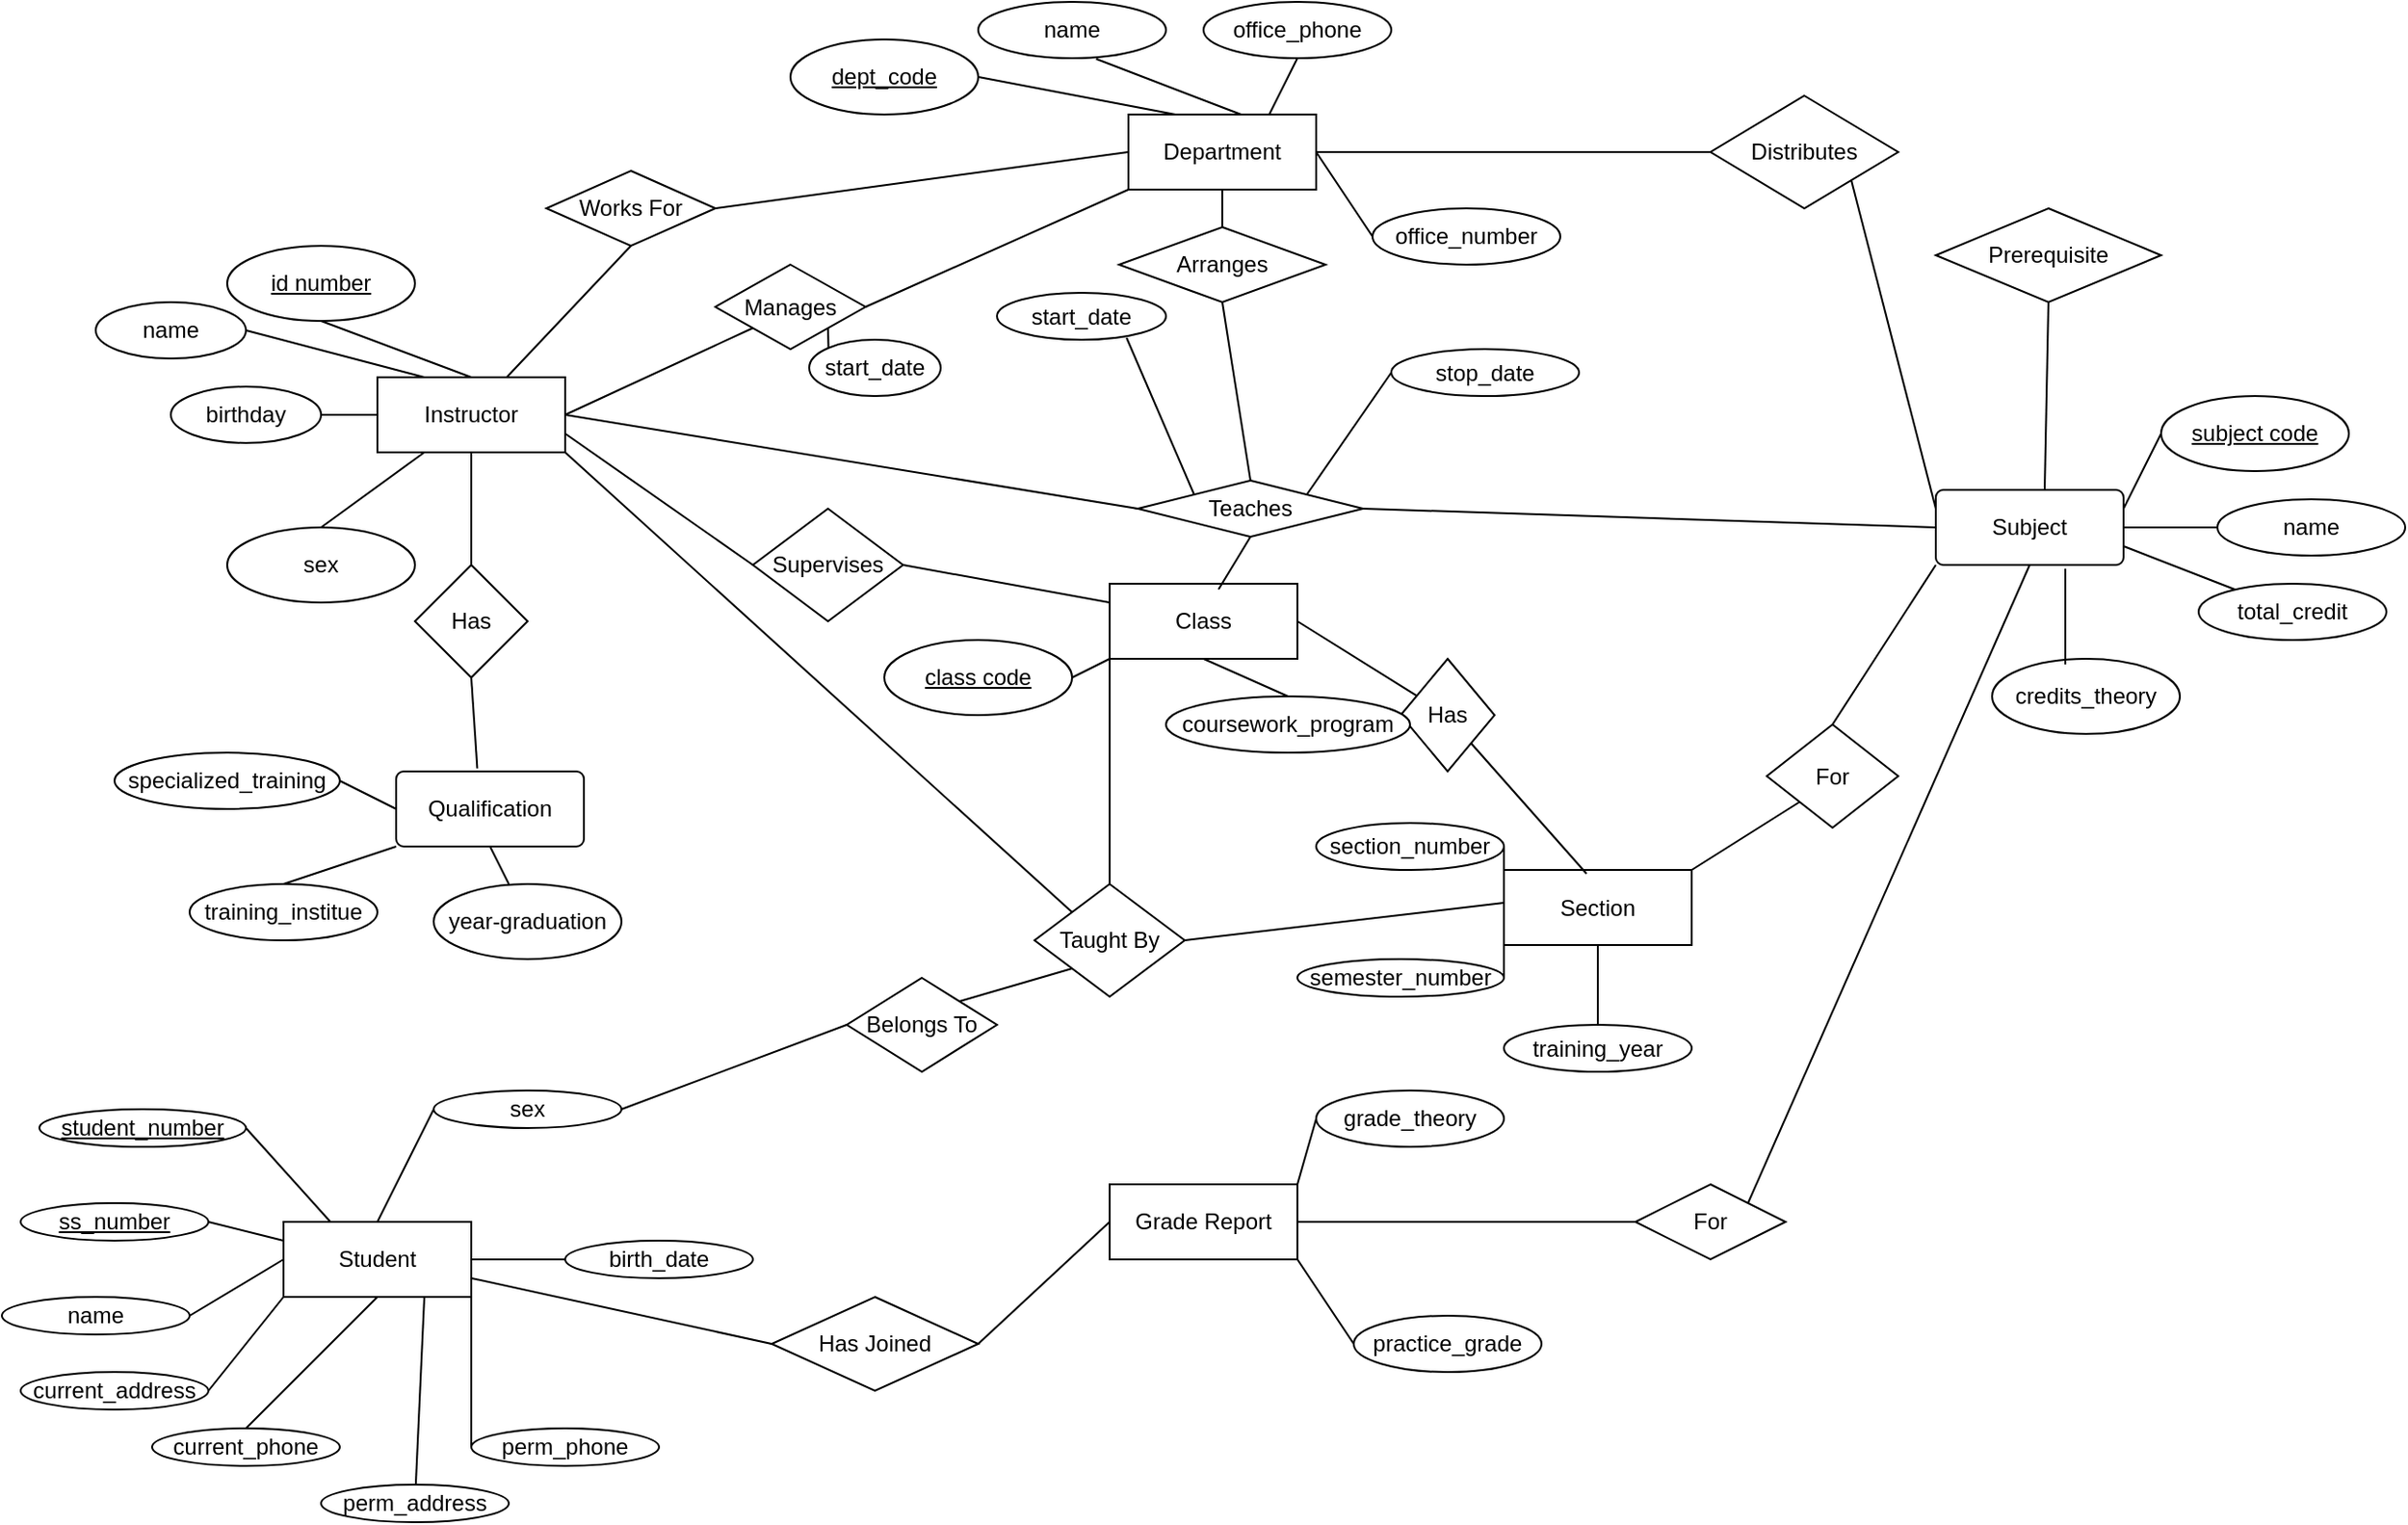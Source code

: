 <mxfile version="27.1.1">
  <diagram id="R2lEEEUBdFMjLlhIrx00" name="Page-1">
    <mxGraphModel dx="2276" dy="789" grid="1" gridSize="10" guides="1" tooltips="1" connect="1" arrows="1" fold="1" page="1" pageScale="1" pageWidth="850" pageHeight="1100" math="0" shadow="0" extFonts="Permanent Marker^https://fonts.googleapis.com/css?family=Permanent+Marker">
      <root>
        <mxCell id="0" />
        <mxCell id="1" parent="0" />
        <mxCell id="DxgcCWAZKwAYyYCNNTz4-1" value="Department" style="whiteSpace=wrap;html=1;align=center;" parent="1" vertex="1">
          <mxGeometry x="530" y="70" width="100" height="40" as="geometry" />
        </mxCell>
        <mxCell id="DxgcCWAZKwAYyYCNNTz4-2" value="name" style="ellipse;whiteSpace=wrap;html=1;align=center;" parent="1" vertex="1">
          <mxGeometry x="450" y="10" width="100" height="30" as="geometry" />
        </mxCell>
        <mxCell id="DxgcCWAZKwAYyYCNNTz4-3" value="office_number" style="ellipse;whiteSpace=wrap;html=1;align=center;" parent="1" vertex="1">
          <mxGeometry x="660" y="120" width="100" height="30" as="geometry" />
        </mxCell>
        <mxCell id="DxgcCWAZKwAYyYCNNTz4-4" value="office_phone" style="ellipse;whiteSpace=wrap;html=1;align=center;" parent="1" vertex="1">
          <mxGeometry x="570" y="10" width="100" height="30" as="geometry" />
        </mxCell>
        <mxCell id="DxgcCWAZKwAYyYCNNTz4-5" value="dept_code" style="ellipse;whiteSpace=wrap;html=1;align=center;fontStyle=4;" parent="1" vertex="1">
          <mxGeometry x="350" y="30" width="100" height="40" as="geometry" />
        </mxCell>
        <mxCell id="DxgcCWAZKwAYyYCNNTz4-6" value="" style="endArrow=none;html=1;rounded=0;fontSize=12;startSize=8;endSize=8;curved=1;exitX=1;exitY=0.5;exitDx=0;exitDy=0;entryX=0.25;entryY=0;entryDx=0;entryDy=0;" parent="1" source="DxgcCWAZKwAYyYCNNTz4-5" target="DxgcCWAZKwAYyYCNNTz4-1" edge="1">
          <mxGeometry relative="1" as="geometry">
            <mxPoint x="450" y="230" as="sourcePoint" />
            <mxPoint x="610" y="230" as="targetPoint" />
          </mxGeometry>
        </mxCell>
        <mxCell id="DxgcCWAZKwAYyYCNNTz4-7" value="" style="endArrow=none;html=1;rounded=0;fontSize=12;startSize=8;endSize=8;curved=1;exitX=0.628;exitY=1.013;exitDx=0;exitDy=0;exitPerimeter=0;" parent="1" source="DxgcCWAZKwAYyYCNNTz4-2" edge="1">
          <mxGeometry relative="1" as="geometry">
            <mxPoint x="450" y="230" as="sourcePoint" />
            <mxPoint x="590" y="70" as="targetPoint" />
          </mxGeometry>
        </mxCell>
        <mxCell id="DxgcCWAZKwAYyYCNNTz4-8" value="" style="endArrow=none;html=1;rounded=0;fontSize=12;startSize=8;endSize=8;curved=1;entryX=0.5;entryY=1;entryDx=0;entryDy=0;exitX=0.75;exitY=0;exitDx=0;exitDy=0;" parent="1" source="DxgcCWAZKwAYyYCNNTz4-1" target="DxgcCWAZKwAYyYCNNTz4-4" edge="1">
          <mxGeometry relative="1" as="geometry">
            <mxPoint x="450" y="230" as="sourcePoint" />
            <mxPoint x="610" y="230" as="targetPoint" />
          </mxGeometry>
        </mxCell>
        <mxCell id="DxgcCWAZKwAYyYCNNTz4-9" value="" style="endArrow=none;html=1;rounded=0;fontSize=12;startSize=8;endSize=8;curved=1;exitX=1;exitY=0.5;exitDx=0;exitDy=0;entryX=0;entryY=0.5;entryDx=0;entryDy=0;" parent="1" source="DxgcCWAZKwAYyYCNNTz4-1" target="DxgcCWAZKwAYyYCNNTz4-3" edge="1">
          <mxGeometry relative="1" as="geometry">
            <mxPoint x="450" y="230" as="sourcePoint" />
            <mxPoint x="610" y="230" as="targetPoint" />
          </mxGeometry>
        </mxCell>
        <mxCell id="DxgcCWAZKwAYyYCNNTz4-10" value="Manages" style="shape=rhombus;perimeter=rhombusPerimeter;whiteSpace=wrap;html=1;align=center;" parent="1" vertex="1">
          <mxGeometry x="310" y="150" width="80" height="45" as="geometry" />
        </mxCell>
        <mxCell id="DxgcCWAZKwAYyYCNNTz4-11" value="" style="endArrow=none;html=1;rounded=0;fontSize=12;startSize=8;endSize=8;curved=1;entryX=0;entryY=1;entryDx=0;entryDy=0;exitX=1;exitY=0.5;exitDx=0;exitDy=0;" parent="1" source="DxgcCWAZKwAYyYCNNTz4-10" target="DxgcCWAZKwAYyYCNNTz4-1" edge="1">
          <mxGeometry relative="1" as="geometry">
            <mxPoint x="450" y="230" as="sourcePoint" />
            <mxPoint x="610" y="230" as="targetPoint" />
          </mxGeometry>
        </mxCell>
        <mxCell id="DxgcCWAZKwAYyYCNNTz4-12" value="start_date" style="ellipse;whiteSpace=wrap;html=1;align=center;" parent="1" vertex="1">
          <mxGeometry x="360" y="190" width="70" height="30" as="geometry" />
        </mxCell>
        <mxCell id="DxgcCWAZKwAYyYCNNTz4-14" value="Instructor" style="whiteSpace=wrap;html=1;align=center;" parent="1" vertex="1">
          <mxGeometry x="130" y="210" width="100" height="40" as="geometry" />
        </mxCell>
        <mxCell id="DxgcCWAZKwAYyYCNNTz4-15" value="" style="endArrow=none;html=1;rounded=0;fontSize=12;startSize=8;endSize=8;curved=1;entryX=0;entryY=1;entryDx=0;entryDy=0;exitX=1;exitY=0.5;exitDx=0;exitDy=0;" parent="1" source="DxgcCWAZKwAYyYCNNTz4-14" target="DxgcCWAZKwAYyYCNNTz4-10" edge="1">
          <mxGeometry relative="1" as="geometry">
            <mxPoint x="410" y="240" as="sourcePoint" />
            <mxPoint x="570" y="240" as="targetPoint" />
          </mxGeometry>
        </mxCell>
        <mxCell id="DxgcCWAZKwAYyYCNNTz4-16" value="id number" style="ellipse;whiteSpace=wrap;html=1;align=center;fontStyle=4;" parent="1" vertex="1">
          <mxGeometry x="50" y="140" width="100" height="40" as="geometry" />
        </mxCell>
        <mxCell id="DxgcCWAZKwAYyYCNNTz4-20" value="name" style="ellipse;whiteSpace=wrap;html=1;align=center;" parent="1" vertex="1">
          <mxGeometry x="-20" y="170" width="80" height="30" as="geometry" />
        </mxCell>
        <mxCell id="DxgcCWAZKwAYyYCNNTz4-21" value="birthday" style="ellipse;whiteSpace=wrap;html=1;align=center;" parent="1" vertex="1">
          <mxGeometry x="20" y="215" width="80" height="30" as="geometry" />
        </mxCell>
        <mxCell id="DxgcCWAZKwAYyYCNNTz4-22" value="sex" style="ellipse;whiteSpace=wrap;html=1;align=center;" parent="1" vertex="1">
          <mxGeometry x="50" y="290" width="100" height="40" as="geometry" />
        </mxCell>
        <mxCell id="DxgcCWAZKwAYyYCNNTz4-23" value="Has" style="shape=rhombus;perimeter=rhombusPerimeter;whiteSpace=wrap;html=1;align=center;" parent="1" vertex="1">
          <mxGeometry x="150" y="310" width="60" height="60" as="geometry" />
        </mxCell>
        <mxCell id="DxgcCWAZKwAYyYCNNTz4-24" value="" style="endArrow=none;html=1;rounded=0;fontSize=12;startSize=8;endSize=8;curved=1;entryX=0.5;entryY=1;entryDx=0;entryDy=0;exitX=0.5;exitY=0;exitDx=0;exitDy=0;" parent="1" source="DxgcCWAZKwAYyYCNNTz4-23" target="DxgcCWAZKwAYyYCNNTz4-14" edge="1">
          <mxGeometry width="50" height="50" relative="1" as="geometry">
            <mxPoint x="200" y="270" as="sourcePoint" />
            <mxPoint x="250" y="220" as="targetPoint" />
          </mxGeometry>
        </mxCell>
        <mxCell id="DxgcCWAZKwAYyYCNNTz4-25" value="" style="endArrow=none;html=1;rounded=0;fontSize=12;startSize=8;endSize=8;curved=1;entryX=0.5;entryY=1;entryDx=0;entryDy=0;exitX=0.432;exitY=-0.04;exitDx=0;exitDy=0;exitPerimeter=0;" parent="1" source="DxgcCWAZKwAYyYCNNTz4-26" target="DxgcCWAZKwAYyYCNNTz4-23" edge="1">
          <mxGeometry width="50" height="50" relative="1" as="geometry">
            <mxPoint x="180" y="410" as="sourcePoint" />
            <mxPoint x="250" y="220" as="targetPoint" />
          </mxGeometry>
        </mxCell>
        <mxCell id="DxgcCWAZKwAYyYCNNTz4-26" value="Qualification" style="rounded=1;arcSize=10;whiteSpace=wrap;html=1;align=center;" parent="1" vertex="1">
          <mxGeometry x="140" y="420" width="100" height="40" as="geometry" />
        </mxCell>
        <mxCell id="DxgcCWAZKwAYyYCNNTz4-27" value="specialized_training" style="ellipse;whiteSpace=wrap;html=1;align=center;" parent="1" vertex="1">
          <mxGeometry x="-10" y="410" width="120" height="30" as="geometry" />
        </mxCell>
        <mxCell id="DxgcCWAZKwAYyYCNNTz4-31" value="training_institue" style="ellipse;whiteSpace=wrap;html=1;align=center;" parent="1" vertex="1">
          <mxGeometry x="30" y="480" width="100" height="30" as="geometry" />
        </mxCell>
        <mxCell id="DxgcCWAZKwAYyYCNNTz4-33" value="year-graduation" style="ellipse;whiteSpace=wrap;html=1;align=center;" parent="1" vertex="1">
          <mxGeometry x="160" y="480" width="100" height="40" as="geometry" />
        </mxCell>
        <mxCell id="DxgcCWAZKwAYyYCNNTz4-34" value="" style="endArrow=none;html=1;rounded=0;fontSize=12;startSize=8;endSize=8;curved=1;exitX=0.5;exitY=1;exitDx=0;exitDy=0;entryX=0.4;entryY=0;entryDx=0;entryDy=0;entryPerimeter=0;" parent="1" source="DxgcCWAZKwAYyYCNNTz4-26" target="DxgcCWAZKwAYyYCNNTz4-33" edge="1">
          <mxGeometry relative="1" as="geometry">
            <mxPoint x="140" y="240" as="sourcePoint" />
            <mxPoint x="300" y="240" as="targetPoint" />
          </mxGeometry>
        </mxCell>
        <mxCell id="DxgcCWAZKwAYyYCNNTz4-35" value="" style="endArrow=none;html=1;rounded=0;fontSize=12;startSize=8;endSize=8;curved=1;entryX=0;entryY=0.5;entryDx=0;entryDy=0;exitX=1;exitY=0.5;exitDx=0;exitDy=0;" parent="1" source="DxgcCWAZKwAYyYCNNTz4-27" target="DxgcCWAZKwAYyYCNNTz4-26" edge="1">
          <mxGeometry relative="1" as="geometry">
            <mxPoint x="140" y="240" as="sourcePoint" />
            <mxPoint x="300" y="240" as="targetPoint" />
          </mxGeometry>
        </mxCell>
        <mxCell id="DxgcCWAZKwAYyYCNNTz4-36" value="" style="endArrow=none;html=1;rounded=0;fontSize=12;startSize=8;endSize=8;curved=1;entryX=0;entryY=1;entryDx=0;entryDy=0;exitX=0.5;exitY=0;exitDx=0;exitDy=0;" parent="1" source="DxgcCWAZKwAYyYCNNTz4-31" target="DxgcCWAZKwAYyYCNNTz4-26" edge="1">
          <mxGeometry width="50" height="50" relative="1" as="geometry">
            <mxPoint x="200" y="270" as="sourcePoint" />
            <mxPoint x="250" y="220" as="targetPoint" />
          </mxGeometry>
        </mxCell>
        <mxCell id="DxgcCWAZKwAYyYCNNTz4-37" value="" style="endArrow=none;html=1;rounded=0;fontSize=12;startSize=8;endSize=8;curved=1;entryX=0.5;entryY=1;entryDx=0;entryDy=0;exitX=0.5;exitY=0;exitDx=0;exitDy=0;" parent="1" source="DxgcCWAZKwAYyYCNNTz4-14" target="DxgcCWAZKwAYyYCNNTz4-16" edge="1">
          <mxGeometry width="50" height="50" relative="1" as="geometry">
            <mxPoint x="520" y="270" as="sourcePoint" />
            <mxPoint x="570" y="220" as="targetPoint" />
          </mxGeometry>
        </mxCell>
        <mxCell id="DxgcCWAZKwAYyYCNNTz4-38" value="" style="endArrow=none;html=1;rounded=0;fontSize=12;startSize=8;endSize=8;curved=1;entryX=0.25;entryY=0;entryDx=0;entryDy=0;exitX=1;exitY=0.5;exitDx=0;exitDy=0;" parent="1" source="DxgcCWAZKwAYyYCNNTz4-20" target="DxgcCWAZKwAYyYCNNTz4-14" edge="1">
          <mxGeometry width="50" height="50" relative="1" as="geometry">
            <mxPoint x="520" y="270" as="sourcePoint" />
            <mxPoint x="570" y="220" as="targetPoint" />
          </mxGeometry>
        </mxCell>
        <mxCell id="DxgcCWAZKwAYyYCNNTz4-39" value="" style="endArrow=none;html=1;rounded=0;fontSize=12;startSize=8;endSize=8;curved=1;exitX=1;exitY=0.5;exitDx=0;exitDy=0;entryX=0;entryY=0.5;entryDx=0;entryDy=0;" parent="1" source="DxgcCWAZKwAYyYCNNTz4-21" target="DxgcCWAZKwAYyYCNNTz4-14" edge="1">
          <mxGeometry width="50" height="50" relative="1" as="geometry">
            <mxPoint x="520" y="270" as="sourcePoint" />
            <mxPoint x="570" y="220" as="targetPoint" />
          </mxGeometry>
        </mxCell>
        <mxCell id="DxgcCWAZKwAYyYCNNTz4-40" value="" style="endArrow=none;html=1;rounded=0;fontSize=12;startSize=8;endSize=8;curved=1;entryX=0.25;entryY=1;entryDx=0;entryDy=0;exitX=0.5;exitY=0;exitDx=0;exitDy=0;" parent="1" source="DxgcCWAZKwAYyYCNNTz4-22" target="DxgcCWAZKwAYyYCNNTz4-14" edge="1">
          <mxGeometry width="50" height="50" relative="1" as="geometry">
            <mxPoint x="520" y="270" as="sourcePoint" />
            <mxPoint x="570" y="220" as="targetPoint" />
          </mxGeometry>
        </mxCell>
        <mxCell id="lBCHOd3Clvg6VPsQd0JG-1" value="Student" style="whiteSpace=wrap;html=1;align=center;" vertex="1" parent="1">
          <mxGeometry x="80" y="660" width="100" height="40" as="geometry" />
        </mxCell>
        <mxCell id="lBCHOd3Clvg6VPsQd0JG-2" value="sex" style="ellipse;whiteSpace=wrap;html=1;align=center;" vertex="1" parent="1">
          <mxGeometry x="160" y="590" width="100" height="20" as="geometry" />
        </mxCell>
        <mxCell id="lBCHOd3Clvg6VPsQd0JG-3" value="birth_date" style="ellipse;whiteSpace=wrap;html=1;align=center;" vertex="1" parent="1">
          <mxGeometry x="230" y="670" width="100" height="20" as="geometry" />
        </mxCell>
        <mxCell id="lBCHOd3Clvg6VPsQd0JG-4" value="perm_phone" style="ellipse;whiteSpace=wrap;html=1;align=center;" vertex="1" parent="1">
          <mxGeometry x="180" y="770" width="100" height="20" as="geometry" />
        </mxCell>
        <mxCell id="lBCHOd3Clvg6VPsQd0JG-5" value="perm_address" style="ellipse;whiteSpace=wrap;html=1;align=center;" vertex="1" parent="1">
          <mxGeometry x="100" y="800" width="100" height="20" as="geometry" />
        </mxCell>
        <mxCell id="lBCHOd3Clvg6VPsQd0JG-6" value="" style="endArrow=none;html=1;rounded=0;exitX=0.5;exitY=0;exitDx=0;exitDy=0;entryX=0;entryY=0.5;entryDx=0;entryDy=0;" edge="1" parent="1" source="lBCHOd3Clvg6VPsQd0JG-1" target="lBCHOd3Clvg6VPsQd0JG-2">
          <mxGeometry relative="1" as="geometry">
            <mxPoint x="350" y="610" as="sourcePoint" />
            <mxPoint x="510" y="610" as="targetPoint" />
          </mxGeometry>
        </mxCell>
        <mxCell id="lBCHOd3Clvg6VPsQd0JG-7" value="" style="endArrow=none;html=1;rounded=0;entryX=0;entryY=0.5;entryDx=0;entryDy=0;exitX=1;exitY=0.5;exitDx=0;exitDy=0;" edge="1" parent="1" source="lBCHOd3Clvg6VPsQd0JG-1" target="lBCHOd3Clvg6VPsQd0JG-3">
          <mxGeometry width="50" height="50" relative="1" as="geometry">
            <mxPoint x="190" y="680" as="sourcePoint" />
            <mxPoint x="450" y="580" as="targetPoint" />
          </mxGeometry>
        </mxCell>
        <mxCell id="lBCHOd3Clvg6VPsQd0JG-8" value="" style="endArrow=none;html=1;rounded=0;exitX=1;exitY=1;exitDx=0;exitDy=0;entryX=0;entryY=0.5;entryDx=0;entryDy=0;" edge="1" parent="1" source="lBCHOd3Clvg6VPsQd0JG-1" target="lBCHOd3Clvg6VPsQd0JG-4">
          <mxGeometry relative="1" as="geometry">
            <mxPoint x="350" y="610" as="sourcePoint" />
            <mxPoint x="510" y="610" as="targetPoint" />
          </mxGeometry>
        </mxCell>
        <mxCell id="lBCHOd3Clvg6VPsQd0JG-9" value="" style="endArrow=none;html=1;rounded=0;exitX=0.75;exitY=1;exitDx=0;exitDy=0;" edge="1" parent="1" source="lBCHOd3Clvg6VPsQd0JG-1" target="lBCHOd3Clvg6VPsQd0JG-5">
          <mxGeometry relative="1" as="geometry">
            <mxPoint x="350" y="610" as="sourcePoint" />
            <mxPoint x="510" y="610" as="targetPoint" />
          </mxGeometry>
        </mxCell>
        <mxCell id="lBCHOd3Clvg6VPsQd0JG-10" value="current_phone" style="ellipse;whiteSpace=wrap;html=1;align=center;" vertex="1" parent="1">
          <mxGeometry x="10" y="770" width="100" height="20" as="geometry" />
        </mxCell>
        <mxCell id="lBCHOd3Clvg6VPsQd0JG-11" value="" style="endArrow=none;html=1;rounded=0;entryX=0.5;entryY=1;entryDx=0;entryDy=0;exitX=0.5;exitY=0;exitDx=0;exitDy=0;" edge="1" parent="1" source="lBCHOd3Clvg6VPsQd0JG-10" target="lBCHOd3Clvg6VPsQd0JG-1">
          <mxGeometry width="50" height="50" relative="1" as="geometry">
            <mxPoint x="400" y="630" as="sourcePoint" />
            <mxPoint x="450" y="580" as="targetPoint" />
          </mxGeometry>
        </mxCell>
        <mxCell id="lBCHOd3Clvg6VPsQd0JG-12" value="current_address" style="ellipse;whiteSpace=wrap;html=1;align=center;" vertex="1" parent="1">
          <mxGeometry x="-60" y="740" width="100" height="20" as="geometry" />
        </mxCell>
        <mxCell id="lBCHOd3Clvg6VPsQd0JG-13" value="" style="endArrow=none;html=1;rounded=0;entryX=0;entryY=1;entryDx=0;entryDy=0;exitX=1;exitY=0.5;exitDx=0;exitDy=0;" edge="1" parent="1" source="lBCHOd3Clvg6VPsQd0JG-12" target="lBCHOd3Clvg6VPsQd0JG-1">
          <mxGeometry width="50" height="50" relative="1" as="geometry">
            <mxPoint x="400" y="830" as="sourcePoint" />
            <mxPoint x="450" y="780" as="targetPoint" />
          </mxGeometry>
        </mxCell>
        <mxCell id="lBCHOd3Clvg6VPsQd0JG-14" value="name" style="ellipse;whiteSpace=wrap;html=1;align=center;" vertex="1" parent="1">
          <mxGeometry x="-70" y="700" width="100" height="20" as="geometry" />
        </mxCell>
        <mxCell id="lBCHOd3Clvg6VPsQd0JG-15" value="" style="endArrow=none;html=1;rounded=0;entryX=0;entryY=0.5;entryDx=0;entryDy=0;exitX=1;exitY=0.5;exitDx=0;exitDy=0;" edge="1" parent="1" source="lBCHOd3Clvg6VPsQd0JG-14" target="lBCHOd3Clvg6VPsQd0JG-1">
          <mxGeometry width="50" height="50" relative="1" as="geometry">
            <mxPoint x="400" y="830" as="sourcePoint" />
            <mxPoint x="450" y="780" as="targetPoint" />
          </mxGeometry>
        </mxCell>
        <mxCell id="lBCHOd3Clvg6VPsQd0JG-16" value="ss_number" style="ellipse;whiteSpace=wrap;html=1;align=center;fontStyle=4;" vertex="1" parent="1">
          <mxGeometry x="-60" y="650" width="100" height="20" as="geometry" />
        </mxCell>
        <mxCell id="lBCHOd3Clvg6VPsQd0JG-17" value="student_number" style="ellipse;whiteSpace=wrap;html=1;align=center;fontStyle=4;" vertex="1" parent="1">
          <mxGeometry x="-50" y="600" width="110" height="20" as="geometry" />
        </mxCell>
        <mxCell id="lBCHOd3Clvg6VPsQd0JG-18" value="" style="endArrow=none;html=1;rounded=0;entryX=1;entryY=0.5;entryDx=0;entryDy=0;exitX=0.25;exitY=0;exitDx=0;exitDy=0;" edge="1" parent="1" source="lBCHOd3Clvg6VPsQd0JG-1" target="lBCHOd3Clvg6VPsQd0JG-17">
          <mxGeometry width="50" height="50" relative="1" as="geometry">
            <mxPoint x="400" y="830" as="sourcePoint" />
            <mxPoint x="450" y="780" as="targetPoint" />
          </mxGeometry>
        </mxCell>
        <mxCell id="lBCHOd3Clvg6VPsQd0JG-19" value="" style="endArrow=none;html=1;rounded=0;exitX=1;exitY=0.5;exitDx=0;exitDy=0;entryX=0;entryY=0.25;entryDx=0;entryDy=0;" edge="1" parent="1" source="lBCHOd3Clvg6VPsQd0JG-16" target="lBCHOd3Clvg6VPsQd0JG-1">
          <mxGeometry width="50" height="50" relative="1" as="geometry">
            <mxPoint x="400" y="830" as="sourcePoint" />
            <mxPoint x="450" y="780" as="targetPoint" />
          </mxGeometry>
        </mxCell>
        <mxCell id="lBCHOd3Clvg6VPsQd0JG-20" value="Has Joined" style="shape=rhombus;perimeter=rhombusPerimeter;whiteSpace=wrap;html=1;align=center;" vertex="1" parent="1">
          <mxGeometry x="340" y="700" width="110" height="50" as="geometry" />
        </mxCell>
        <mxCell id="lBCHOd3Clvg6VPsQd0JG-21" value="" style="endArrow=none;html=1;rounded=0;entryX=1;entryY=0.75;entryDx=0;entryDy=0;exitX=0;exitY=0.5;exitDx=0;exitDy=0;" edge="1" parent="1" source="lBCHOd3Clvg6VPsQd0JG-20" target="lBCHOd3Clvg6VPsQd0JG-1">
          <mxGeometry width="50" height="50" relative="1" as="geometry">
            <mxPoint x="400" y="830" as="sourcePoint" />
            <mxPoint x="450" y="780" as="targetPoint" />
          </mxGeometry>
        </mxCell>
        <mxCell id="lBCHOd3Clvg6VPsQd0JG-22" value="Grade Report" style="whiteSpace=wrap;html=1;align=center;" vertex="1" parent="1">
          <mxGeometry x="520" y="640" width="100" height="40" as="geometry" />
        </mxCell>
        <mxCell id="lBCHOd3Clvg6VPsQd0JG-23" value="" style="endArrow=none;html=1;rounded=0;exitX=1;exitY=0.5;exitDx=0;exitDy=0;entryX=0;entryY=0.5;entryDx=0;entryDy=0;" edge="1" parent="1" source="lBCHOd3Clvg6VPsQd0JG-20" target="lBCHOd3Clvg6VPsQd0JG-22">
          <mxGeometry width="50" height="50" relative="1" as="geometry">
            <mxPoint x="400" y="830" as="sourcePoint" />
            <mxPoint x="450" y="780" as="targetPoint" />
          </mxGeometry>
        </mxCell>
        <mxCell id="lBCHOd3Clvg6VPsQd0JG-24" value="grade_theory" style="ellipse;whiteSpace=wrap;html=1;align=center;" vertex="1" parent="1">
          <mxGeometry x="630" y="590" width="100" height="30" as="geometry" />
        </mxCell>
        <mxCell id="lBCHOd3Clvg6VPsQd0JG-25" value="practice_grade" style="ellipse;whiteSpace=wrap;html=1;align=center;" vertex="1" parent="1">
          <mxGeometry x="650" y="710" width="100" height="30" as="geometry" />
        </mxCell>
        <mxCell id="lBCHOd3Clvg6VPsQd0JG-26" value="" style="endArrow=none;html=1;rounded=0;entryX=0;entryY=0.5;entryDx=0;entryDy=0;exitX=1;exitY=0;exitDx=0;exitDy=0;" edge="1" parent="1" source="lBCHOd3Clvg6VPsQd0JG-22" target="lBCHOd3Clvg6VPsQd0JG-24">
          <mxGeometry width="50" height="50" relative="1" as="geometry">
            <mxPoint x="400" y="430" as="sourcePoint" />
            <mxPoint x="450" y="380" as="targetPoint" />
          </mxGeometry>
        </mxCell>
        <mxCell id="lBCHOd3Clvg6VPsQd0JG-27" value="" style="endArrow=none;html=1;rounded=0;entryX=0;entryY=0.5;entryDx=0;entryDy=0;exitX=1;exitY=1;exitDx=0;exitDy=0;" edge="1" parent="1" source="lBCHOd3Clvg6VPsQd0JG-22" target="lBCHOd3Clvg6VPsQd0JG-25">
          <mxGeometry width="50" height="50" relative="1" as="geometry">
            <mxPoint x="400" y="430" as="sourcePoint" />
            <mxPoint x="450" y="380" as="targetPoint" />
          </mxGeometry>
        </mxCell>
        <mxCell id="lBCHOd3Clvg6VPsQd0JG-28" value="For" style="shape=rhombus;perimeter=rhombusPerimeter;whiteSpace=wrap;html=1;align=center;" vertex="1" parent="1">
          <mxGeometry x="800" y="640" width="80" height="40" as="geometry" />
        </mxCell>
        <mxCell id="lBCHOd3Clvg6VPsQd0JG-29" value="" style="endArrow=none;html=1;rounded=0;entryX=0;entryY=0.5;entryDx=0;entryDy=0;exitX=1;exitY=0.5;exitDx=0;exitDy=0;" edge="1" parent="1" source="lBCHOd3Clvg6VPsQd0JG-22" target="lBCHOd3Clvg6VPsQd0JG-28">
          <mxGeometry width="50" height="50" relative="1" as="geometry">
            <mxPoint x="400" y="430" as="sourcePoint" />
            <mxPoint x="450" y="380" as="targetPoint" />
          </mxGeometry>
        </mxCell>
        <mxCell id="lBCHOd3Clvg6VPsQd0JG-30" value="Belongs To" style="shape=rhombus;perimeter=rhombusPerimeter;whiteSpace=wrap;html=1;align=center;" vertex="1" parent="1">
          <mxGeometry x="380" y="530" width="80" height="50" as="geometry" />
        </mxCell>
        <mxCell id="lBCHOd3Clvg6VPsQd0JG-31" value="" style="endArrow=none;html=1;rounded=0;exitX=1;exitY=0.5;exitDx=0;exitDy=0;entryX=0;entryY=0.5;entryDx=0;entryDy=0;" edge="1" parent="1" source="lBCHOd3Clvg6VPsQd0JG-2" target="lBCHOd3Clvg6VPsQd0JG-30">
          <mxGeometry relative="1" as="geometry">
            <mxPoint x="350" y="410" as="sourcePoint" />
            <mxPoint x="510" y="410" as="targetPoint" />
          </mxGeometry>
        </mxCell>
        <mxCell id="lBCHOd3Clvg6VPsQd0JG-32" value="Taught By" style="shape=rhombus;perimeter=rhombusPerimeter;whiteSpace=wrap;html=1;align=center;" vertex="1" parent="1">
          <mxGeometry x="480" y="480" width="80" height="60" as="geometry" />
        </mxCell>
        <mxCell id="lBCHOd3Clvg6VPsQd0JG-33" value="" style="endArrow=none;html=1;rounded=0;entryX=0;entryY=1;entryDx=0;entryDy=0;exitX=1;exitY=0;exitDx=0;exitDy=0;" edge="1" parent="1" source="lBCHOd3Clvg6VPsQd0JG-30" target="lBCHOd3Clvg6VPsQd0JG-32">
          <mxGeometry width="50" height="50" relative="1" as="geometry">
            <mxPoint x="400" y="430" as="sourcePoint" />
            <mxPoint x="450" y="380" as="targetPoint" />
          </mxGeometry>
        </mxCell>
        <mxCell id="lBCHOd3Clvg6VPsQd0JG-35" value="Section" style="whiteSpace=wrap;html=1;align=center;" vertex="1" parent="1">
          <mxGeometry x="730" y="472.5" width="100" height="40" as="geometry" />
        </mxCell>
        <mxCell id="lBCHOd3Clvg6VPsQd0JG-36" value="Class" style="whiteSpace=wrap;html=1;align=center;" vertex="1" parent="1">
          <mxGeometry x="520" y="320" width="100" height="40" as="geometry" />
        </mxCell>
        <mxCell id="lBCHOd3Clvg6VPsQd0JG-38" value="training_year" style="ellipse;whiteSpace=wrap;html=1;align=center;" vertex="1" parent="1">
          <mxGeometry x="730" y="555" width="100" height="25" as="geometry" />
        </mxCell>
        <mxCell id="lBCHOd3Clvg6VPsQd0JG-39" value="semester_number" style="ellipse;whiteSpace=wrap;html=1;align=center;" vertex="1" parent="1">
          <mxGeometry x="620" y="520" width="110" height="20" as="geometry" />
        </mxCell>
        <mxCell id="lBCHOd3Clvg6VPsQd0JG-40" value="section_number" style="ellipse;whiteSpace=wrap;html=1;align=center;" vertex="1" parent="1">
          <mxGeometry x="630" y="447.5" width="100" height="25" as="geometry" />
        </mxCell>
        <mxCell id="lBCHOd3Clvg6VPsQd0JG-41" value="" style="endArrow=none;html=1;rounded=0;entryX=0;entryY=0.5;entryDx=0;entryDy=0;exitX=1;exitY=0.5;exitDx=0;exitDy=0;" edge="1" parent="1" source="lBCHOd3Clvg6VPsQd0JG-40" target="lBCHOd3Clvg6VPsQd0JG-35">
          <mxGeometry relative="1" as="geometry">
            <mxPoint x="350" y="410" as="sourcePoint" />
            <mxPoint x="510" y="410" as="targetPoint" />
          </mxGeometry>
        </mxCell>
        <mxCell id="lBCHOd3Clvg6VPsQd0JG-42" value="" style="endArrow=none;html=1;rounded=0;entryX=0;entryY=1;entryDx=0;entryDy=0;exitX=1;exitY=0.5;exitDx=0;exitDy=0;" edge="1" parent="1" source="lBCHOd3Clvg6VPsQd0JG-39" target="lBCHOd3Clvg6VPsQd0JG-35">
          <mxGeometry width="50" height="50" relative="1" as="geometry">
            <mxPoint x="400" y="430" as="sourcePoint" />
            <mxPoint x="450" y="380" as="targetPoint" />
          </mxGeometry>
        </mxCell>
        <mxCell id="lBCHOd3Clvg6VPsQd0JG-43" value="" style="endArrow=none;html=1;rounded=0;entryX=0.5;entryY=1;entryDx=0;entryDy=0;exitX=0.5;exitY=0;exitDx=0;exitDy=0;" edge="1" parent="1" source="lBCHOd3Clvg6VPsQd0JG-38" target="lBCHOd3Clvg6VPsQd0JG-35">
          <mxGeometry relative="1" as="geometry">
            <mxPoint x="350" y="410" as="sourcePoint" />
            <mxPoint x="510" y="410" as="targetPoint" />
          </mxGeometry>
        </mxCell>
        <mxCell id="lBCHOd3Clvg6VPsQd0JG-44" value="Distributes" style="shape=rhombus;perimeter=rhombusPerimeter;whiteSpace=wrap;html=1;align=center;" vertex="1" parent="1">
          <mxGeometry x="840" y="60" width="100" height="60" as="geometry" />
        </mxCell>
        <mxCell id="lBCHOd3Clvg6VPsQd0JG-45" value="" style="endArrow=none;html=1;rounded=0;exitX=1;exitY=0.5;exitDx=0;exitDy=0;entryX=0;entryY=0.5;entryDx=0;entryDy=0;" edge="1" parent="1" source="DxgcCWAZKwAYyYCNNTz4-1" target="lBCHOd3Clvg6VPsQd0JG-44">
          <mxGeometry relative="1" as="geometry">
            <mxPoint x="350" y="410" as="sourcePoint" />
            <mxPoint x="510" y="410" as="targetPoint" />
          </mxGeometry>
        </mxCell>
        <mxCell id="lBCHOd3Clvg6VPsQd0JG-46" value="Has" style="shape=rhombus;perimeter=rhombusPerimeter;whiteSpace=wrap;html=1;align=center;" vertex="1" parent="1">
          <mxGeometry x="675" y="360" width="50" height="60" as="geometry" />
        </mxCell>
        <mxCell id="lBCHOd3Clvg6VPsQd0JG-47" value="" style="endArrow=none;html=1;rounded=0;entryX=1;entryY=0.5;entryDx=0;entryDy=0;" edge="1" parent="1" source="lBCHOd3Clvg6VPsQd0JG-46" target="lBCHOd3Clvg6VPsQd0JG-36">
          <mxGeometry width="50" height="50" relative="1" as="geometry">
            <mxPoint x="400" y="430" as="sourcePoint" />
            <mxPoint x="450" y="380" as="targetPoint" />
          </mxGeometry>
        </mxCell>
        <mxCell id="lBCHOd3Clvg6VPsQd0JG-50" value="" style="endArrow=none;html=1;rounded=0;entryX=0.44;entryY=0.05;entryDx=0;entryDy=0;entryPerimeter=0;exitX=1;exitY=1;exitDx=0;exitDy=0;" edge="1" parent="1" source="lBCHOd3Clvg6VPsQd0JG-46" target="lBCHOd3Clvg6VPsQd0JG-35">
          <mxGeometry relative="1" as="geometry">
            <mxPoint x="350" y="410" as="sourcePoint" />
            <mxPoint x="510" y="410" as="targetPoint" />
          </mxGeometry>
        </mxCell>
        <mxCell id="lBCHOd3Clvg6VPsQd0JG-51" value="coursework_program" style="ellipse;whiteSpace=wrap;html=1;align=center;" vertex="1" parent="1">
          <mxGeometry x="550" y="380" width="130" height="30" as="geometry" />
        </mxCell>
        <mxCell id="lBCHOd3Clvg6VPsQd0JG-52" value="" style="endArrow=none;html=1;rounded=0;entryX=0.5;entryY=1;entryDx=0;entryDy=0;exitX=0.5;exitY=0;exitDx=0;exitDy=0;" edge="1" parent="1" source="lBCHOd3Clvg6VPsQd0JG-51" target="lBCHOd3Clvg6VPsQd0JG-36">
          <mxGeometry relative="1" as="geometry">
            <mxPoint x="350" y="410" as="sourcePoint" />
            <mxPoint x="510" y="410" as="targetPoint" />
          </mxGeometry>
        </mxCell>
        <mxCell id="lBCHOd3Clvg6VPsQd0JG-53" value="class code" style="ellipse;whiteSpace=wrap;html=1;align=center;fontStyle=4;" vertex="1" parent="1">
          <mxGeometry x="400" y="350" width="100" height="40" as="geometry" />
        </mxCell>
        <mxCell id="lBCHOd3Clvg6VPsQd0JG-54" value="" style="endArrow=none;html=1;rounded=0;entryX=0;entryY=1;entryDx=0;entryDy=0;exitX=1;exitY=0.5;exitDx=0;exitDy=0;" edge="1" parent="1" source="lBCHOd3Clvg6VPsQd0JG-53" target="lBCHOd3Clvg6VPsQd0JG-36">
          <mxGeometry width="50" height="50" relative="1" as="geometry">
            <mxPoint x="400" y="430" as="sourcePoint" />
            <mxPoint x="450" y="380" as="targetPoint" />
          </mxGeometry>
        </mxCell>
        <mxCell id="lBCHOd3Clvg6VPsQd0JG-55" value="Supervises" style="shape=rhombus;perimeter=rhombusPerimeter;whiteSpace=wrap;html=1;align=center;" vertex="1" parent="1">
          <mxGeometry x="330" y="280" width="80" height="60" as="geometry" />
        </mxCell>
        <mxCell id="lBCHOd3Clvg6VPsQd0JG-56" value="" style="endArrow=none;html=1;rounded=0;entryX=0;entryY=0.25;entryDx=0;entryDy=0;exitX=1;exitY=0.5;exitDx=0;exitDy=0;" edge="1" parent="1" source="lBCHOd3Clvg6VPsQd0JG-55" target="lBCHOd3Clvg6VPsQd0JG-36">
          <mxGeometry relative="1" as="geometry">
            <mxPoint x="350" y="410" as="sourcePoint" />
            <mxPoint x="510" y="410" as="targetPoint" />
          </mxGeometry>
        </mxCell>
        <mxCell id="lBCHOd3Clvg6VPsQd0JG-57" value="" style="endArrow=none;html=1;rounded=0;entryX=0;entryY=0.5;entryDx=0;entryDy=0;exitX=1;exitY=0.75;exitDx=0;exitDy=0;" edge="1" parent="1" source="DxgcCWAZKwAYyYCNNTz4-14" target="lBCHOd3Clvg6VPsQd0JG-55">
          <mxGeometry width="50" height="50" relative="1" as="geometry">
            <mxPoint x="360" y="440" as="sourcePoint" />
            <mxPoint x="410" y="390" as="targetPoint" />
          </mxGeometry>
        </mxCell>
        <mxCell id="lBCHOd3Clvg6VPsQd0JG-58" value="Subject" style="rounded=1;arcSize=10;whiteSpace=wrap;html=1;align=center;" vertex="1" parent="1">
          <mxGeometry x="960" y="270" width="100" height="40" as="geometry" />
        </mxCell>
        <mxCell id="lBCHOd3Clvg6VPsQd0JG-59" value="subject code" style="ellipse;whiteSpace=wrap;html=1;align=center;fontStyle=4;" vertex="1" parent="1">
          <mxGeometry x="1080" y="220" width="100" height="40" as="geometry" />
        </mxCell>
        <mxCell id="lBCHOd3Clvg6VPsQd0JG-60" value="" style="endArrow=none;html=1;rounded=0;entryX=0;entryY=0.5;entryDx=0;entryDy=0;exitX=1;exitY=0.25;exitDx=0;exitDy=0;" edge="1" parent="1" source="lBCHOd3Clvg6VPsQd0JG-58" target="lBCHOd3Clvg6VPsQd0JG-59">
          <mxGeometry relative="1" as="geometry">
            <mxPoint x="1000" y="390" as="sourcePoint" />
            <mxPoint x="1160" y="390" as="targetPoint" />
          </mxGeometry>
        </mxCell>
        <mxCell id="lBCHOd3Clvg6VPsQd0JG-61" value="name" style="ellipse;whiteSpace=wrap;html=1;align=center;" vertex="1" parent="1">
          <mxGeometry x="1110" y="275" width="100" height="30" as="geometry" />
        </mxCell>
        <mxCell id="lBCHOd3Clvg6VPsQd0JG-62" value="" style="endArrow=none;html=1;rounded=0;entryX=0;entryY=0.5;entryDx=0;entryDy=0;exitX=1;exitY=0.5;exitDx=0;exitDy=0;" edge="1" parent="1" source="lBCHOd3Clvg6VPsQd0JG-58" target="lBCHOd3Clvg6VPsQd0JG-61">
          <mxGeometry width="50" height="50" relative="1" as="geometry">
            <mxPoint x="1060" y="410" as="sourcePoint" />
            <mxPoint x="1110" y="360" as="targetPoint" />
          </mxGeometry>
        </mxCell>
        <mxCell id="lBCHOd3Clvg6VPsQd0JG-63" value="total_credit" style="ellipse;whiteSpace=wrap;html=1;align=center;" vertex="1" parent="1">
          <mxGeometry x="1100" y="320" width="100" height="30" as="geometry" />
        </mxCell>
        <mxCell id="lBCHOd3Clvg6VPsQd0JG-64" value="" style="endArrow=none;html=1;rounded=0;exitX=1;exitY=0.75;exitDx=0;exitDy=0;" edge="1" parent="1" source="lBCHOd3Clvg6VPsQd0JG-58" target="lBCHOd3Clvg6VPsQd0JG-63">
          <mxGeometry relative="1" as="geometry">
            <mxPoint x="1000" y="390" as="sourcePoint" />
            <mxPoint x="1160" y="390" as="targetPoint" />
          </mxGeometry>
        </mxCell>
        <mxCell id="lBCHOd3Clvg6VPsQd0JG-66" value="credits_theory" style="ellipse;whiteSpace=wrap;html=1;align=center;" vertex="1" parent="1">
          <mxGeometry x="990" y="360" width="100" height="40" as="geometry" />
        </mxCell>
        <mxCell id="lBCHOd3Clvg6VPsQd0JG-67" value="" style="endArrow=none;html=1;rounded=0;exitX=0.69;exitY=1.05;exitDx=0;exitDy=0;exitPerimeter=0;entryX=0.39;entryY=0.075;entryDx=0;entryDy=0;entryPerimeter=0;" edge="1" parent="1" source="lBCHOd3Clvg6VPsQd0JG-58" target="lBCHOd3Clvg6VPsQd0JG-66">
          <mxGeometry relative="1" as="geometry">
            <mxPoint x="1000" y="390" as="sourcePoint" />
            <mxPoint x="1160" y="390" as="targetPoint" />
          </mxGeometry>
        </mxCell>
        <mxCell id="lBCHOd3Clvg6VPsQd0JG-68" value="" style="endArrow=none;html=1;rounded=0;entryX=1;entryY=1;entryDx=0;entryDy=0;exitX=0;exitY=0.25;exitDx=0;exitDy=0;" edge="1" parent="1" source="lBCHOd3Clvg6VPsQd0JG-58" target="lBCHOd3Clvg6VPsQd0JG-44">
          <mxGeometry width="50" height="50" relative="1" as="geometry">
            <mxPoint x="1060" y="430" as="sourcePoint" />
            <mxPoint x="1110" y="380" as="targetPoint" />
          </mxGeometry>
        </mxCell>
        <mxCell id="lBCHOd3Clvg6VPsQd0JG-69" value="Prerequisite" style="shape=rhombus;perimeter=rhombusPerimeter;whiteSpace=wrap;html=1;align=center;" vertex="1" parent="1">
          <mxGeometry x="960" y="120" width="120" height="50" as="geometry" />
        </mxCell>
        <mxCell id="lBCHOd3Clvg6VPsQd0JG-70" value="" style="endArrow=none;html=1;rounded=0;entryX=0.58;entryY=0;entryDx=0;entryDy=0;entryPerimeter=0;" edge="1" parent="1" target="lBCHOd3Clvg6VPsQd0JG-58">
          <mxGeometry relative="1" as="geometry">
            <mxPoint x="1020" y="170" as="sourcePoint" />
            <mxPoint x="1250" y="100" as="targetPoint" />
            <Array as="points" />
          </mxGeometry>
        </mxCell>
        <mxCell id="lBCHOd3Clvg6VPsQd0JG-71" value="Arranges" style="shape=rhombus;perimeter=rhombusPerimeter;whiteSpace=wrap;html=1;align=center;" vertex="1" parent="1">
          <mxGeometry x="525" y="130" width="110" height="40" as="geometry" />
        </mxCell>
        <mxCell id="lBCHOd3Clvg6VPsQd0JG-72" value="" style="endArrow=none;html=1;rounded=0;exitX=0.5;exitY=1;exitDx=0;exitDy=0;entryX=0.5;entryY=0;entryDx=0;entryDy=0;" edge="1" parent="1" source="DxgcCWAZKwAYyYCNNTz4-1" target="lBCHOd3Clvg6VPsQd0JG-71">
          <mxGeometry relative="1" as="geometry">
            <mxPoint x="520" y="410" as="sourcePoint" />
            <mxPoint x="680" y="410" as="targetPoint" />
          </mxGeometry>
        </mxCell>
        <mxCell id="lBCHOd3Clvg6VPsQd0JG-73" value="Teaches" style="shape=rhombus;perimeter=rhombusPerimeter;whiteSpace=wrap;html=1;align=center;" vertex="1" parent="1">
          <mxGeometry x="535" y="265" width="120" height="30" as="geometry" />
        </mxCell>
        <mxCell id="lBCHOd3Clvg6VPsQd0JG-74" value="" style="endArrow=none;html=1;rounded=0;entryX=0.5;entryY=1;entryDx=0;entryDy=0;exitX=0.5;exitY=0;exitDx=0;exitDy=0;" edge="1" parent="1" source="lBCHOd3Clvg6VPsQd0JG-73" target="lBCHOd3Clvg6VPsQd0JG-71">
          <mxGeometry width="50" height="50" relative="1" as="geometry">
            <mxPoint x="570" y="430" as="sourcePoint" />
            <mxPoint x="620" y="380" as="targetPoint" />
          </mxGeometry>
        </mxCell>
        <mxCell id="lBCHOd3Clvg6VPsQd0JG-75" value="" style="endArrow=none;html=1;rounded=0;entryX=0.5;entryY=1;entryDx=0;entryDy=0;exitX=0.58;exitY=0.075;exitDx=0;exitDy=0;exitPerimeter=0;" edge="1" parent="1" source="lBCHOd3Clvg6VPsQd0JG-36" target="lBCHOd3Clvg6VPsQd0JG-73">
          <mxGeometry width="50" height="50" relative="1" as="geometry">
            <mxPoint x="570" y="430" as="sourcePoint" />
            <mxPoint x="620" y="380" as="targetPoint" />
          </mxGeometry>
        </mxCell>
        <mxCell id="lBCHOd3Clvg6VPsQd0JG-76" value="stop_date" style="ellipse;whiteSpace=wrap;html=1;align=center;" vertex="1" parent="1">
          <mxGeometry x="670" y="195" width="100" height="25" as="geometry" />
        </mxCell>
        <mxCell id="lBCHOd3Clvg6VPsQd0JG-78" value="" style="endArrow=none;html=1;rounded=0;entryX=0;entryY=0.5;entryDx=0;entryDy=0;exitX=1;exitY=0;exitDx=0;exitDy=0;" edge="1" parent="1" source="lBCHOd3Clvg6VPsQd0JG-73" target="lBCHOd3Clvg6VPsQd0JG-76">
          <mxGeometry width="50" height="50" relative="1" as="geometry">
            <mxPoint x="570" y="430" as="sourcePoint" />
            <mxPoint x="620" y="380" as="targetPoint" />
          </mxGeometry>
        </mxCell>
        <mxCell id="lBCHOd3Clvg6VPsQd0JG-79" value="start_date" style="ellipse;whiteSpace=wrap;html=1;align=center;" vertex="1" parent="1">
          <mxGeometry x="460" y="165" width="90" height="25" as="geometry" />
        </mxCell>
        <mxCell id="lBCHOd3Clvg6VPsQd0JG-80" value="" style="endArrow=none;html=1;rounded=0;entryX=0.767;entryY=0.96;entryDx=0;entryDy=0;entryPerimeter=0;exitX=0;exitY=0;exitDx=0;exitDy=0;" edge="1" parent="1" source="lBCHOd3Clvg6VPsQd0JG-73" target="lBCHOd3Clvg6VPsQd0JG-79">
          <mxGeometry width="50" height="50" relative="1" as="geometry">
            <mxPoint x="570" y="430" as="sourcePoint" />
            <mxPoint x="620" y="380" as="targetPoint" />
            <Array as="points" />
          </mxGeometry>
        </mxCell>
        <mxCell id="lBCHOd3Clvg6VPsQd0JG-81" value="" style="endArrow=none;html=1;rounded=0;entryX=1;entryY=1;entryDx=0;entryDy=0;exitX=0;exitY=0;exitDx=0;exitDy=0;" edge="1" parent="1" source="DxgcCWAZKwAYyYCNNTz4-12" target="DxgcCWAZKwAYyYCNNTz4-10">
          <mxGeometry width="50" height="50" relative="1" as="geometry">
            <mxPoint x="387" y="210" as="sourcePoint" />
            <mxPoint x="580" y="390" as="targetPoint" />
          </mxGeometry>
        </mxCell>
        <mxCell id="lBCHOd3Clvg6VPsQd0JG-82" value="Works For" style="shape=rhombus;perimeter=rhombusPerimeter;whiteSpace=wrap;html=1;align=center;" vertex="1" parent="1">
          <mxGeometry x="220" y="100" width="90" height="40" as="geometry" />
        </mxCell>
        <mxCell id="lBCHOd3Clvg6VPsQd0JG-83" value="" style="endArrow=none;html=1;rounded=0;entryX=0;entryY=0.5;entryDx=0;entryDy=0;exitX=1;exitY=0.5;exitDx=0;exitDy=0;" edge="1" parent="1" source="lBCHOd3Clvg6VPsQd0JG-82" target="DxgcCWAZKwAYyYCNNTz4-1">
          <mxGeometry relative="1" as="geometry">
            <mxPoint x="520" y="410" as="sourcePoint" />
            <mxPoint x="680" y="410" as="targetPoint" />
          </mxGeometry>
        </mxCell>
        <mxCell id="lBCHOd3Clvg6VPsQd0JG-84" value="" style="endArrow=none;html=1;rounded=0;entryX=0.5;entryY=1;entryDx=0;entryDy=0;" edge="1" parent="1" source="DxgcCWAZKwAYyYCNNTz4-14" target="lBCHOd3Clvg6VPsQd0JG-82">
          <mxGeometry relative="1" as="geometry">
            <mxPoint x="480" y="420" as="sourcePoint" />
            <mxPoint x="640" y="420" as="targetPoint" />
          </mxGeometry>
        </mxCell>
        <mxCell id="lBCHOd3Clvg6VPsQd0JG-85" value="" style="endArrow=none;html=1;rounded=0;entryX=0;entryY=0.5;entryDx=0;entryDy=0;exitX=1;exitY=0.5;exitDx=0;exitDy=0;" edge="1" parent="1" source="lBCHOd3Clvg6VPsQd0JG-73" target="lBCHOd3Clvg6VPsQd0JG-58">
          <mxGeometry width="50" height="50" relative="1" as="geometry">
            <mxPoint x="570" y="430" as="sourcePoint" />
            <mxPoint x="620" y="380" as="targetPoint" />
          </mxGeometry>
        </mxCell>
        <mxCell id="lBCHOd3Clvg6VPsQd0JG-86" value="" style="endArrow=none;html=1;rounded=0;entryX=1;entryY=0.5;entryDx=0;entryDy=0;exitX=0;exitY=0.5;exitDx=0;exitDy=0;" edge="1" parent="1" source="lBCHOd3Clvg6VPsQd0JG-73" target="DxgcCWAZKwAYyYCNNTz4-14">
          <mxGeometry width="50" height="50" relative="1" as="geometry">
            <mxPoint x="570" y="430" as="sourcePoint" />
            <mxPoint x="620" y="380" as="targetPoint" />
          </mxGeometry>
        </mxCell>
        <mxCell id="lBCHOd3Clvg6VPsQd0JG-87" value="" style="endArrow=none;html=1;rounded=0;entryX=1;entryY=1;entryDx=0;entryDy=0;exitX=0;exitY=0;exitDx=0;exitDy=0;" edge="1" parent="1" source="lBCHOd3Clvg6VPsQd0JG-32" target="DxgcCWAZKwAYyYCNNTz4-14">
          <mxGeometry width="50" height="50" relative="1" as="geometry">
            <mxPoint x="570" y="430" as="sourcePoint" />
            <mxPoint x="620" y="380" as="targetPoint" />
          </mxGeometry>
        </mxCell>
        <mxCell id="lBCHOd3Clvg6VPsQd0JG-88" value="" style="endArrow=none;html=1;rounded=0;entryX=0.5;entryY=1;entryDx=0;entryDy=0;exitX=1;exitY=0;exitDx=0;exitDy=0;" edge="1" parent="1" source="lBCHOd3Clvg6VPsQd0JG-28" target="lBCHOd3Clvg6VPsQd0JG-58">
          <mxGeometry width="50" height="50" relative="1" as="geometry">
            <mxPoint x="570" y="430" as="sourcePoint" />
            <mxPoint x="620" y="380" as="targetPoint" />
          </mxGeometry>
        </mxCell>
        <mxCell id="lBCHOd3Clvg6VPsQd0JG-89" value="For" style="shape=rhombus;perimeter=rhombusPerimeter;whiteSpace=wrap;html=1;align=center;" vertex="1" parent="1">
          <mxGeometry x="870" y="395" width="70" height="55" as="geometry" />
        </mxCell>
        <mxCell id="lBCHOd3Clvg6VPsQd0JG-90" value="" style="endArrow=none;html=1;rounded=0;entryX=0.5;entryY=0;entryDx=0;entryDy=0;exitX=0;exitY=1;exitDx=0;exitDy=0;" edge="1" parent="1" source="lBCHOd3Clvg6VPsQd0JG-58" target="lBCHOd3Clvg6VPsQd0JG-89">
          <mxGeometry relative="1" as="geometry">
            <mxPoint x="520" y="410" as="sourcePoint" />
            <mxPoint x="680" y="410" as="targetPoint" />
          </mxGeometry>
        </mxCell>
        <mxCell id="lBCHOd3Clvg6VPsQd0JG-91" value="" style="endArrow=none;html=1;rounded=0;entryX=0;entryY=1;entryDx=0;entryDy=0;exitX=1;exitY=0;exitDx=0;exitDy=0;" edge="1" parent="1" source="lBCHOd3Clvg6VPsQd0JG-35" target="lBCHOd3Clvg6VPsQd0JG-89">
          <mxGeometry relative="1" as="geometry">
            <mxPoint x="520" y="410" as="sourcePoint" />
            <mxPoint x="680" y="410" as="targetPoint" />
          </mxGeometry>
        </mxCell>
        <mxCell id="lBCHOd3Clvg6VPsQd0JG-92" value="" style="endArrow=none;html=1;rounded=0;exitX=1;exitY=0.5;exitDx=0;exitDy=0;" edge="1" parent="1" source="lBCHOd3Clvg6VPsQd0JG-32">
          <mxGeometry width="50" height="50" relative="1" as="geometry">
            <mxPoint x="570" y="730" as="sourcePoint" />
            <mxPoint x="730" y="490" as="targetPoint" />
          </mxGeometry>
        </mxCell>
        <mxCell id="lBCHOd3Clvg6VPsQd0JG-94" value="" style="endArrow=none;html=1;rounded=0;entryX=0;entryY=1;entryDx=0;entryDy=0;exitX=0.5;exitY=0;exitDx=0;exitDy=0;" edge="1" parent="1" source="lBCHOd3Clvg6VPsQd0JG-32" target="lBCHOd3Clvg6VPsQd0JG-36">
          <mxGeometry width="50" height="50" relative="1" as="geometry">
            <mxPoint x="570" y="730" as="sourcePoint" />
            <mxPoint x="620" y="680" as="targetPoint" />
          </mxGeometry>
        </mxCell>
      </root>
    </mxGraphModel>
  </diagram>
</mxfile>
